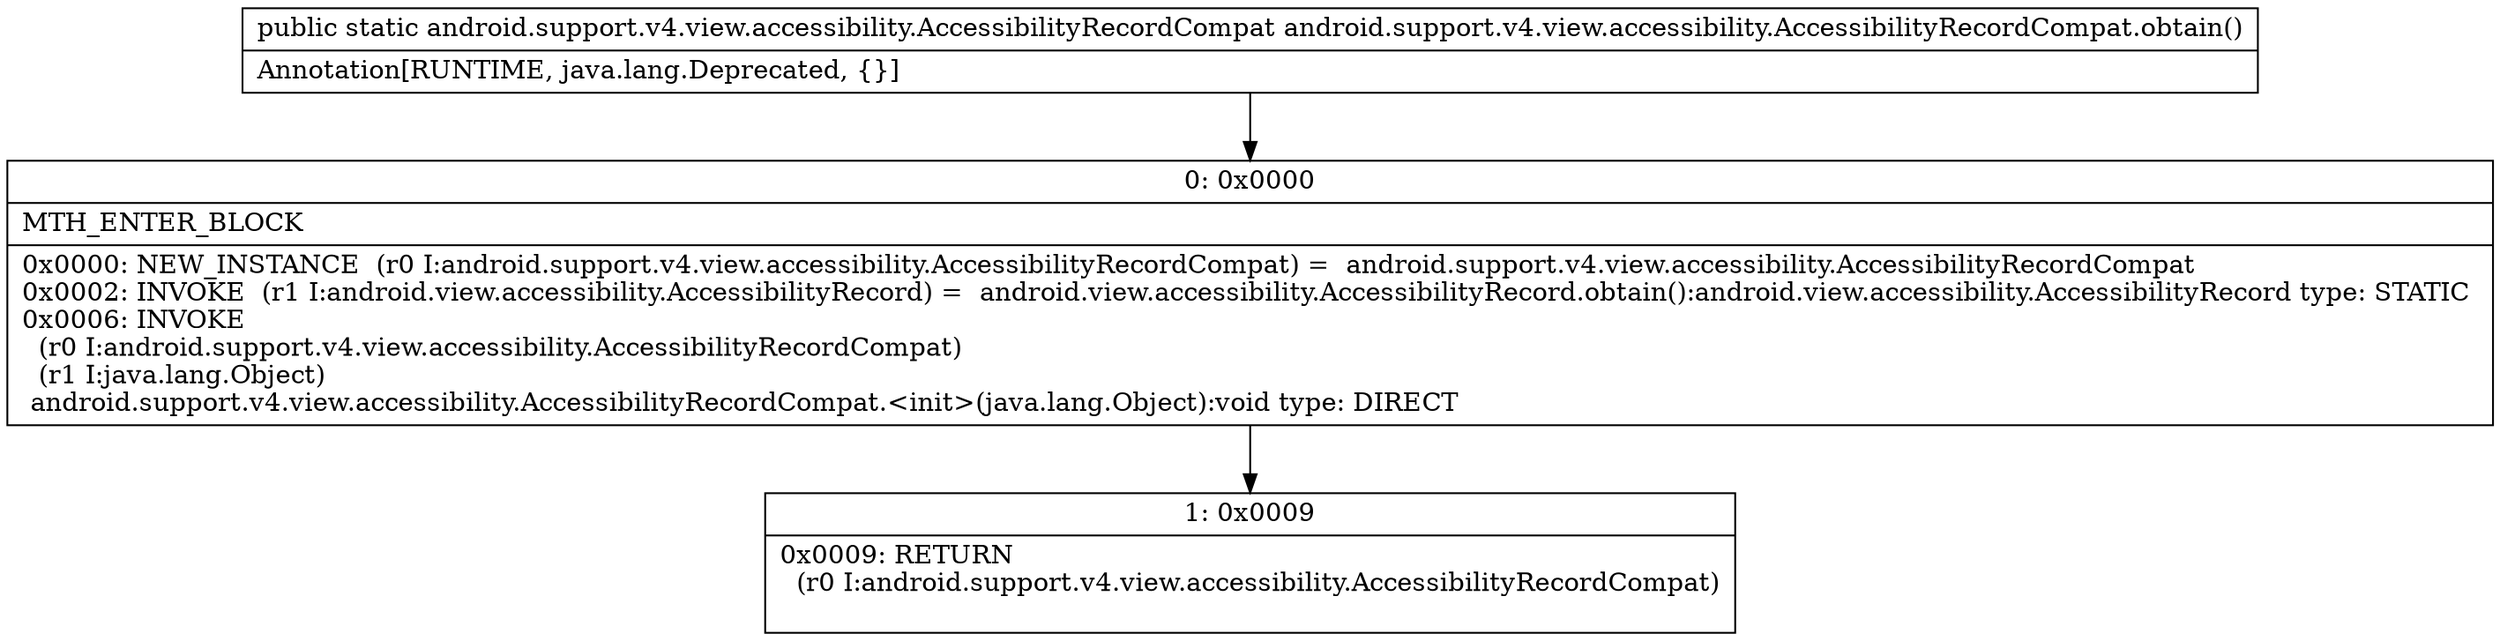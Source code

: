 digraph "CFG forandroid.support.v4.view.accessibility.AccessibilityRecordCompat.obtain()Landroid\/support\/v4\/view\/accessibility\/AccessibilityRecordCompat;" {
Node_0 [shape=record,label="{0\:\ 0x0000|MTH_ENTER_BLOCK\l|0x0000: NEW_INSTANCE  (r0 I:android.support.v4.view.accessibility.AccessibilityRecordCompat) =  android.support.v4.view.accessibility.AccessibilityRecordCompat \l0x0002: INVOKE  (r1 I:android.view.accessibility.AccessibilityRecord) =  android.view.accessibility.AccessibilityRecord.obtain():android.view.accessibility.AccessibilityRecord type: STATIC \l0x0006: INVOKE  \l  (r0 I:android.support.v4.view.accessibility.AccessibilityRecordCompat)\l  (r1 I:java.lang.Object)\l android.support.v4.view.accessibility.AccessibilityRecordCompat.\<init\>(java.lang.Object):void type: DIRECT \l}"];
Node_1 [shape=record,label="{1\:\ 0x0009|0x0009: RETURN  \l  (r0 I:android.support.v4.view.accessibility.AccessibilityRecordCompat)\l \l}"];
MethodNode[shape=record,label="{public static android.support.v4.view.accessibility.AccessibilityRecordCompat android.support.v4.view.accessibility.AccessibilityRecordCompat.obtain()  | Annotation[RUNTIME, java.lang.Deprecated, \{\}]\l}"];
MethodNode -> Node_0;
Node_0 -> Node_1;
}

